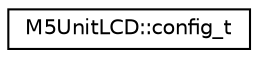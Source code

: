 digraph "Graphical Class Hierarchy"
{
 // LATEX_PDF_SIZE
  edge [fontname="Helvetica",fontsize="10",labelfontname="Helvetica",labelfontsize="10"];
  node [fontname="Helvetica",fontsize="10",shape=record];
  rankdir="LR";
  Node0 [label="M5UnitLCD::config_t",height=0.2,width=0.4,color="black", fillcolor="white", style="filled",URL="$d9/d39/structM5UnitLCD_1_1config__t.html",tooltip=" "];
}
